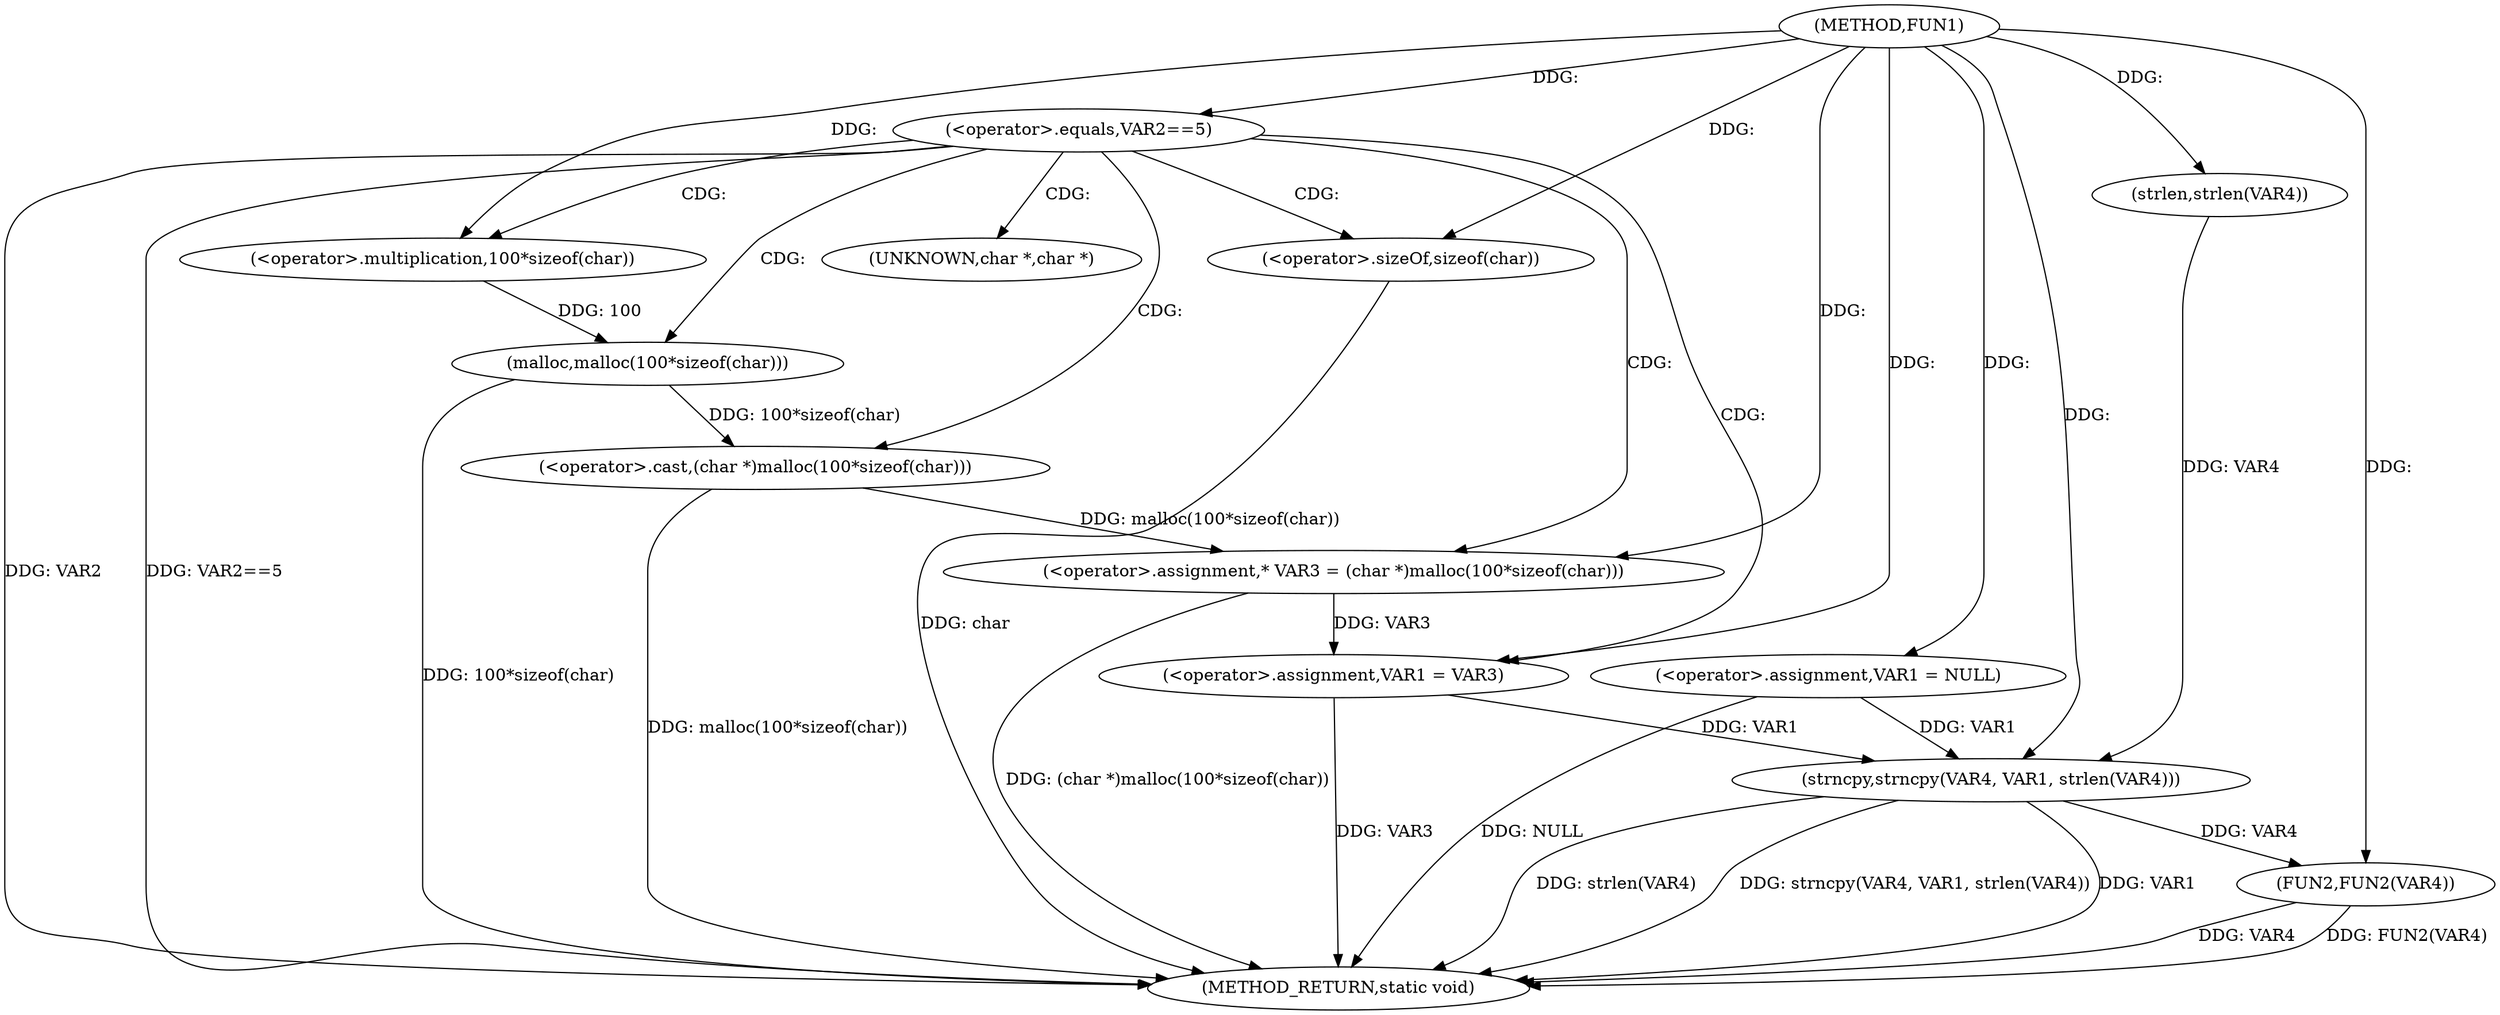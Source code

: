 digraph FUN1 {  
"1000100" [label = "(METHOD,FUN1)" ]
"1000134" [label = "(METHOD_RETURN,static void)" ]
"1000103" [label = "(<operator>.assignment,VAR1 = NULL)" ]
"1000107" [label = "(<operator>.equals,VAR2==5)" ]
"1000113" [label = "(<operator>.assignment,* VAR3 = (char *)malloc(100*sizeof(char)))" ]
"1000115" [label = "(<operator>.cast,(char *)malloc(100*sizeof(char)))" ]
"1000117" [label = "(malloc,malloc(100*sizeof(char)))" ]
"1000118" [label = "(<operator>.multiplication,100*sizeof(char))" ]
"1000120" [label = "(<operator>.sizeOf,sizeof(char))" ]
"1000122" [label = "(<operator>.assignment,VAR1 = VAR3)" ]
"1000127" [label = "(strncpy,strncpy(VAR4, VAR1, strlen(VAR4)))" ]
"1000130" [label = "(strlen,strlen(VAR4))" ]
"1000132" [label = "(FUN2,FUN2(VAR4))" ]
"1000116" [label = "(UNKNOWN,char *,char *)" ]
  "1000115" -> "1000134"  [ label = "DDG: malloc(100*sizeof(char))"] 
  "1000127" -> "1000134"  [ label = "DDG: strlen(VAR4)"] 
  "1000107" -> "1000134"  [ label = "DDG: VAR2"] 
  "1000107" -> "1000134"  [ label = "DDG: VAR2==5"] 
  "1000103" -> "1000134"  [ label = "DDG: NULL"] 
  "1000132" -> "1000134"  [ label = "DDG: FUN2(VAR4)"] 
  "1000127" -> "1000134"  [ label = "DDG: strncpy(VAR4, VAR1, strlen(VAR4))"] 
  "1000117" -> "1000134"  [ label = "DDG: 100*sizeof(char)"] 
  "1000132" -> "1000134"  [ label = "DDG: VAR4"] 
  "1000122" -> "1000134"  [ label = "DDG: VAR3"] 
  "1000127" -> "1000134"  [ label = "DDG: VAR1"] 
  "1000113" -> "1000134"  [ label = "DDG: (char *)malloc(100*sizeof(char))"] 
  "1000120" -> "1000134"  [ label = "DDG: char"] 
  "1000100" -> "1000103"  [ label = "DDG: "] 
  "1000100" -> "1000107"  [ label = "DDG: "] 
  "1000115" -> "1000113"  [ label = "DDG: malloc(100*sizeof(char))"] 
  "1000100" -> "1000113"  [ label = "DDG: "] 
  "1000117" -> "1000115"  [ label = "DDG: 100*sizeof(char)"] 
  "1000118" -> "1000117"  [ label = "DDG: 100"] 
  "1000100" -> "1000118"  [ label = "DDG: "] 
  "1000100" -> "1000120"  [ label = "DDG: "] 
  "1000113" -> "1000122"  [ label = "DDG: VAR3"] 
  "1000100" -> "1000122"  [ label = "DDG: "] 
  "1000130" -> "1000127"  [ label = "DDG: VAR4"] 
  "1000100" -> "1000127"  [ label = "DDG: "] 
  "1000103" -> "1000127"  [ label = "DDG: VAR1"] 
  "1000122" -> "1000127"  [ label = "DDG: VAR1"] 
  "1000100" -> "1000130"  [ label = "DDG: "] 
  "1000127" -> "1000132"  [ label = "DDG: VAR4"] 
  "1000100" -> "1000132"  [ label = "DDG: "] 
  "1000107" -> "1000116"  [ label = "CDG: "] 
  "1000107" -> "1000115"  [ label = "CDG: "] 
  "1000107" -> "1000120"  [ label = "CDG: "] 
  "1000107" -> "1000117"  [ label = "CDG: "] 
  "1000107" -> "1000113"  [ label = "CDG: "] 
  "1000107" -> "1000118"  [ label = "CDG: "] 
  "1000107" -> "1000122"  [ label = "CDG: "] 
}
